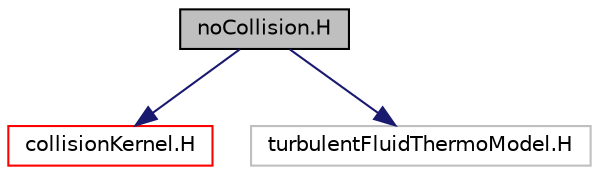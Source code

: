 digraph "noCollision.H"
{
  bgcolor="transparent";
  edge [fontname="Helvetica",fontsize="10",labelfontname="Helvetica",labelfontsize="10"];
  node [fontname="Helvetica",fontsize="10",shape=record];
  Node0 [label="noCollision.H",height=0.2,width=0.4,color="black", fillcolor="grey75", style="filled", fontcolor="black"];
  Node0 -> Node1 [color="midnightblue",fontsize="10",style="solid",fontname="Helvetica"];
  Node1 [label="collisionKernel.H",height=0.2,width=0.4,color="red",URL="$a00515.html"];
  Node0 -> Node42 [color="midnightblue",fontsize="10",style="solid",fontname="Helvetica"];
  Node42 [label="turbulentFluidThermoModel.H",height=0.2,width=0.4,color="grey75"];
}

